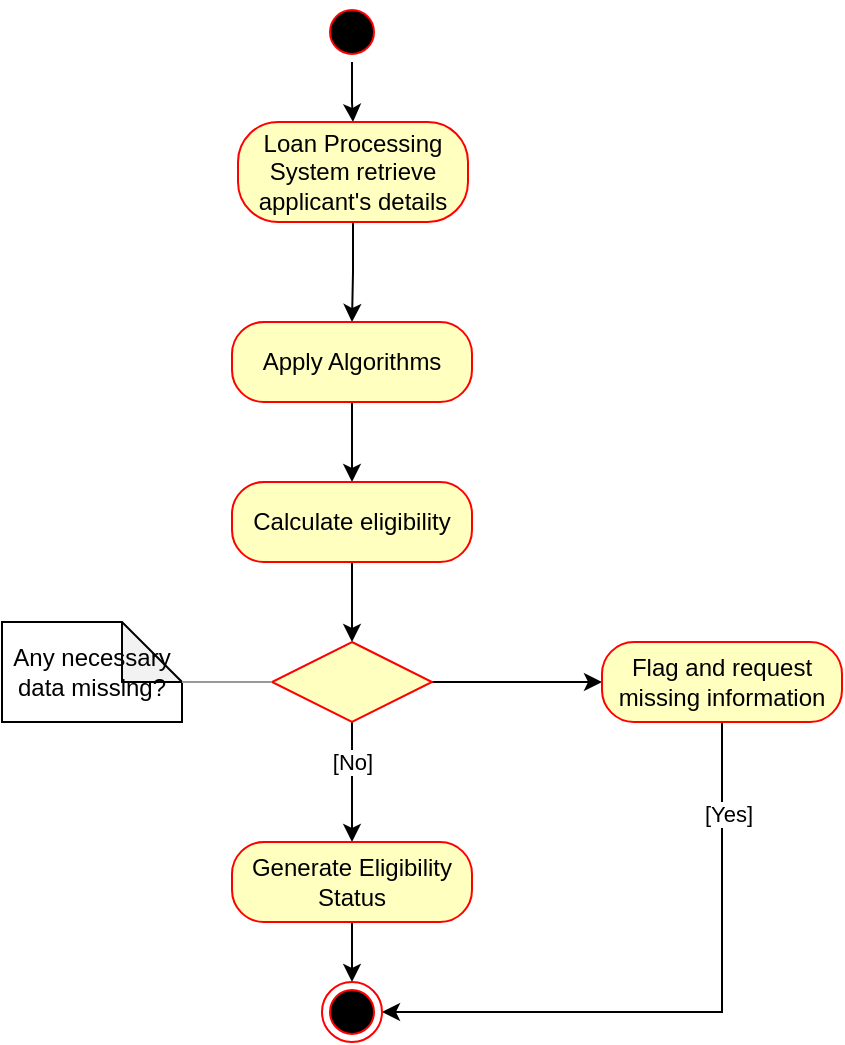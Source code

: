 <mxfile version="23.0.1" type="github">
  <diagram name="Page-1" id="e3qIwDN1JPsnzp20NjJC">
    <mxGraphModel dx="1050" dy="557" grid="1" gridSize="10" guides="1" tooltips="1" connect="1" arrows="1" fold="1" page="1" pageScale="1" pageWidth="850" pageHeight="1100" math="0" shadow="0">
      <root>
        <mxCell id="0" />
        <mxCell id="1" parent="0" />
        <mxCell id="Day1K5ivcyj6U7kzHRMC-5" value="" style="edgeStyle=orthogonalEdgeStyle;rounded=0;orthogonalLoop=1;jettySize=auto;html=1;" parent="1" source="Day1K5ivcyj6U7kzHRMC-1" target="Day1K5ivcyj6U7kzHRMC-3" edge="1">
          <mxGeometry relative="1" as="geometry" />
        </mxCell>
        <mxCell id="Day1K5ivcyj6U7kzHRMC-1" value="" style="ellipse;html=1;shape=startState;fillColor=#000000;strokeColor=#ff0000;" parent="1" vertex="1">
          <mxGeometry x="410" y="10" width="30" height="30" as="geometry" />
        </mxCell>
        <mxCell id="Day1K5ivcyj6U7kzHRMC-8" value="" style="edgeStyle=orthogonalEdgeStyle;rounded=0;orthogonalLoop=1;jettySize=auto;html=1;" parent="1" source="Day1K5ivcyj6U7kzHRMC-3" target="Day1K5ivcyj6U7kzHRMC-6" edge="1">
          <mxGeometry relative="1" as="geometry" />
        </mxCell>
        <mxCell id="Day1K5ivcyj6U7kzHRMC-3" value="Loan Processing System retrieve applicant&#39;s details" style="rounded=1;whiteSpace=wrap;html=1;arcSize=40;fontColor=#000000;fillColor=#ffffc0;strokeColor=#ff0000;" parent="1" vertex="1">
          <mxGeometry x="368" y="70" width="115" height="50" as="geometry" />
        </mxCell>
        <mxCell id="Day1K5ivcyj6U7kzHRMC-11" value="" style="edgeStyle=orthogonalEdgeStyle;rounded=0;orthogonalLoop=1;jettySize=auto;html=1;" parent="1" source="Day1K5ivcyj6U7kzHRMC-6" target="Day1K5ivcyj6U7kzHRMC-9" edge="1">
          <mxGeometry relative="1" as="geometry" />
        </mxCell>
        <mxCell id="Day1K5ivcyj6U7kzHRMC-6" value="Apply Algorithms" style="rounded=1;whiteSpace=wrap;html=1;arcSize=40;fontColor=#000000;fillColor=#ffffc0;strokeColor=#ff0000;" parent="1" vertex="1">
          <mxGeometry x="365" y="170" width="120" height="40" as="geometry" />
        </mxCell>
        <mxCell id="Day1K5ivcyj6U7kzHRMC-15" value="" style="edgeStyle=orthogonalEdgeStyle;rounded=0;orthogonalLoop=1;jettySize=auto;html=1;" parent="1" source="Day1K5ivcyj6U7kzHRMC-9" target="Day1K5ivcyj6U7kzHRMC-12" edge="1">
          <mxGeometry relative="1" as="geometry" />
        </mxCell>
        <mxCell id="Day1K5ivcyj6U7kzHRMC-9" value="Calculate eligibility" style="rounded=1;whiteSpace=wrap;html=1;arcSize=40;fontColor=#000000;fillColor=#ffffc0;strokeColor=#ff0000;" parent="1" vertex="1">
          <mxGeometry x="365" y="250" width="120" height="40" as="geometry" />
        </mxCell>
        <mxCell id="Day1K5ivcyj6U7kzHRMC-26" value="" style="edgeStyle=orthogonalEdgeStyle;rounded=0;orthogonalLoop=1;jettySize=auto;html=1;" parent="1" source="Day1K5ivcyj6U7kzHRMC-12" target="Day1K5ivcyj6U7kzHRMC-24" edge="1">
          <mxGeometry relative="1" as="geometry" />
        </mxCell>
        <mxCell id="Day1K5ivcyj6U7kzHRMC-30" value="[No]" style="edgeLabel;html=1;align=center;verticalAlign=middle;resizable=0;points=[];" parent="Day1K5ivcyj6U7kzHRMC-26" vertex="1" connectable="0">
          <mxGeometry x="-0.38" relative="1" as="geometry">
            <mxPoint y="1" as="offset" />
          </mxGeometry>
        </mxCell>
        <mxCell id="oGZYQjyuwFsNfMXyheye-1" value="" style="edgeStyle=orthogonalEdgeStyle;rounded=0;orthogonalLoop=1;jettySize=auto;html=1;" edge="1" parent="1" source="Day1K5ivcyj6U7kzHRMC-12" target="Day1K5ivcyj6U7kzHRMC-18">
          <mxGeometry relative="1" as="geometry" />
        </mxCell>
        <mxCell id="Day1K5ivcyj6U7kzHRMC-12" value="" style="rhombus;whiteSpace=wrap;html=1;fontColor=#000000;fillColor=#ffffc0;strokeColor=#ff0000;" parent="1" vertex="1">
          <mxGeometry x="385" y="330" width="80" height="40" as="geometry" />
        </mxCell>
        <mxCell id="Day1K5ivcyj6U7kzHRMC-16" value="Any necessary data missing?" style="shape=note;whiteSpace=wrap;html=1;backgroundOutline=1;darkOpacity=0.05;" parent="1" vertex="1">
          <mxGeometry x="250" y="320" width="90" height="50" as="geometry" />
        </mxCell>
        <mxCell id="oGZYQjyuwFsNfMXyheye-2" style="edgeStyle=orthogonalEdgeStyle;rounded=0;orthogonalLoop=1;jettySize=auto;html=1;entryX=1;entryY=0.5;entryDx=0;entryDy=0;" edge="1" parent="1" source="Day1K5ivcyj6U7kzHRMC-18" target="Day1K5ivcyj6U7kzHRMC-27">
          <mxGeometry relative="1" as="geometry">
            <Array as="points">
              <mxPoint x="610" y="515" />
            </Array>
          </mxGeometry>
        </mxCell>
        <mxCell id="oGZYQjyuwFsNfMXyheye-3" value="[Yes]" style="edgeLabel;html=1;align=center;verticalAlign=middle;resizable=0;points=[];" vertex="1" connectable="0" parent="oGZYQjyuwFsNfMXyheye-2">
          <mxGeometry x="-0.709" y="3" relative="1" as="geometry">
            <mxPoint as="offset" />
          </mxGeometry>
        </mxCell>
        <mxCell id="Day1K5ivcyj6U7kzHRMC-18" value="Flag and request missing information" style="rounded=1;whiteSpace=wrap;html=1;arcSize=40;fontColor=#000000;fillColor=#ffffc0;strokeColor=#ff0000;" parent="1" vertex="1">
          <mxGeometry x="550" y="330" width="120" height="40" as="geometry" />
        </mxCell>
        <mxCell id="Day1K5ivcyj6U7kzHRMC-28" value="" style="edgeStyle=orthogonalEdgeStyle;rounded=0;orthogonalLoop=1;jettySize=auto;html=1;" parent="1" source="Day1K5ivcyj6U7kzHRMC-24" target="Day1K5ivcyj6U7kzHRMC-27" edge="1">
          <mxGeometry relative="1" as="geometry" />
        </mxCell>
        <mxCell id="Day1K5ivcyj6U7kzHRMC-24" value="Generate Eligibility Status" style="rounded=1;whiteSpace=wrap;html=1;arcSize=40;fontColor=#000000;fillColor=#ffffc0;strokeColor=#ff0000;" parent="1" vertex="1">
          <mxGeometry x="365" y="430" width="120" height="40" as="geometry" />
        </mxCell>
        <mxCell id="Day1K5ivcyj6U7kzHRMC-27" value="" style="ellipse;html=1;shape=endState;fillColor=#000000;strokeColor=#ff0000;" parent="1" vertex="1">
          <mxGeometry x="410" y="500" width="30" height="30" as="geometry" />
        </mxCell>
        <mxCell id="2tZlNTWYgGG_MkXLIddf-1" value="" style="verticalLabelPosition=bottom;shadow=0;dashed=0;align=center;html=1;verticalAlign=top;strokeWidth=1;shape=mxgraph.mockup.markup.line;strokeColor=#999999;" parent="1" vertex="1">
          <mxGeometry x="340" y="340" width="45" height="20" as="geometry" />
        </mxCell>
      </root>
    </mxGraphModel>
  </diagram>
</mxfile>
